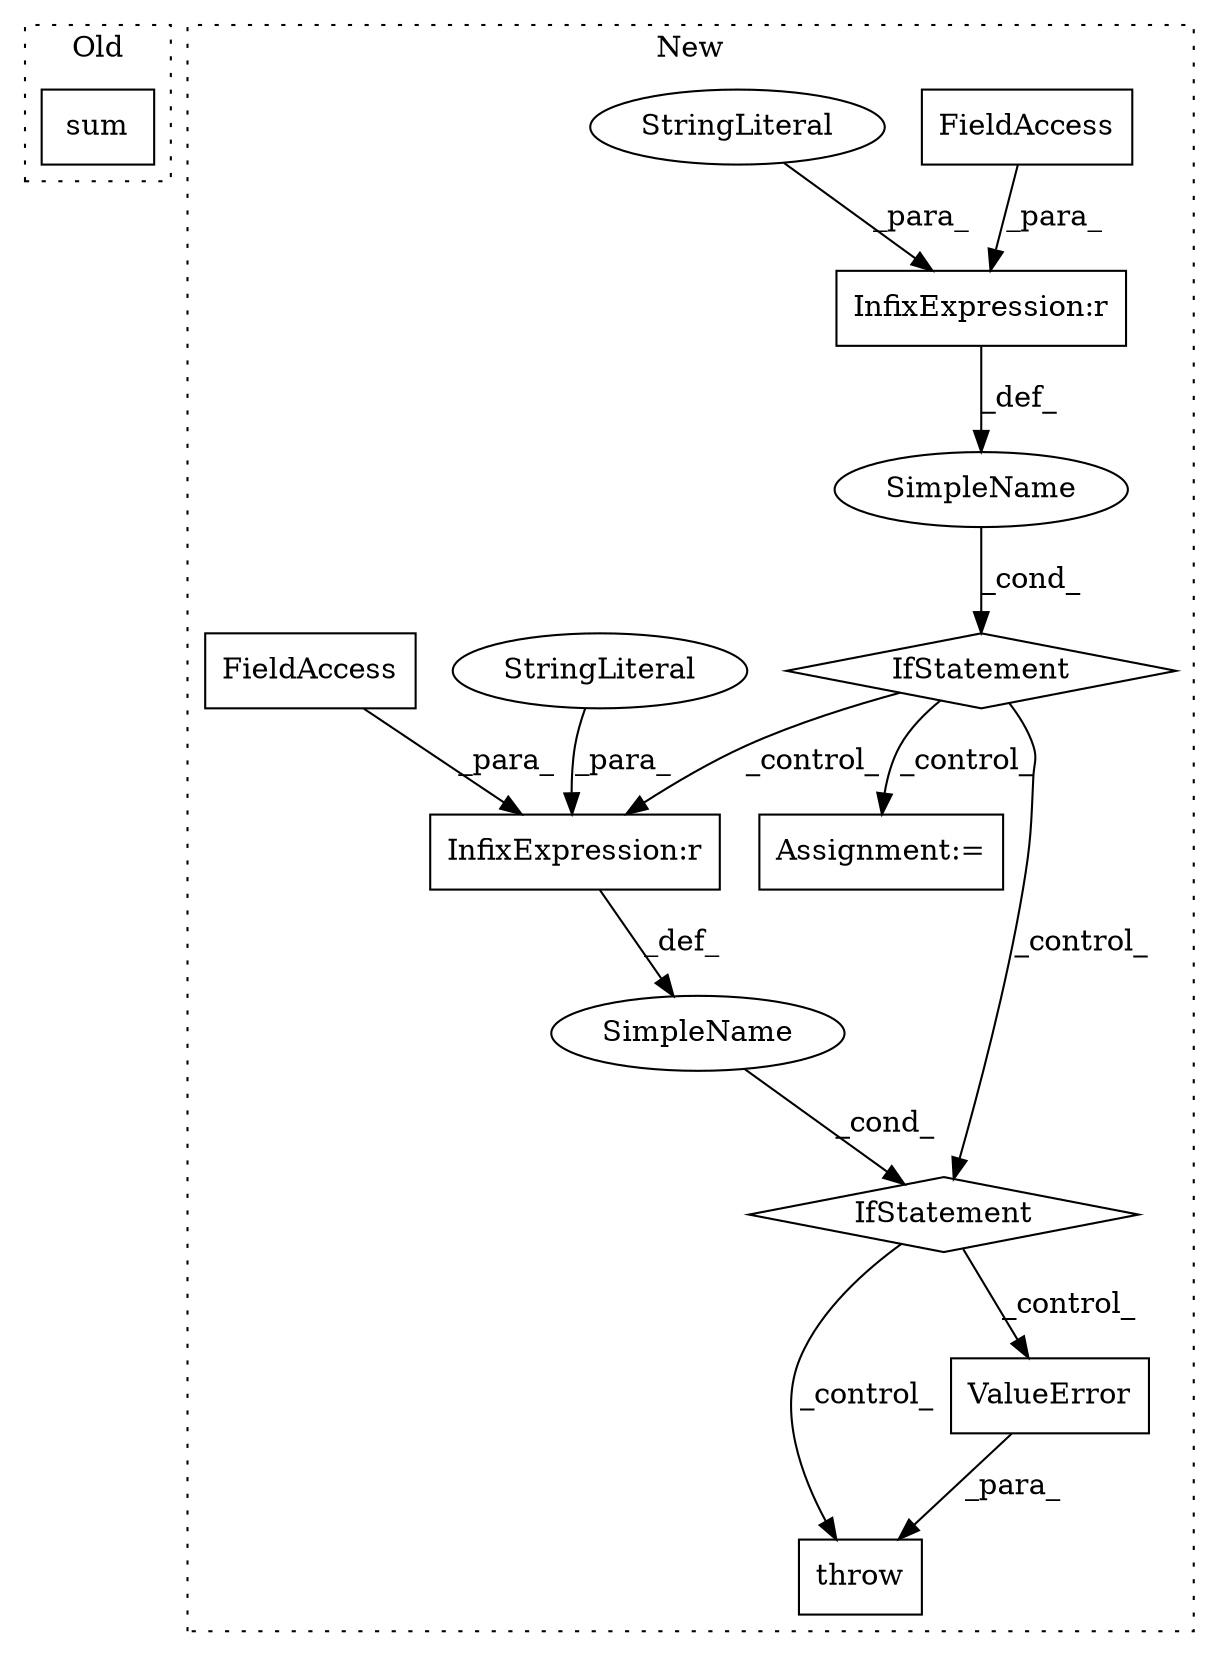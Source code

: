 digraph G {
subgraph cluster0 {
1 [label="sum" a="32" s="11817" l="5" shape="box"];
label = "Old";
style="dotted";
}
subgraph cluster1 {
2 [label="throw" a="53" s="11984" l="6" shape="box"];
3 [label="IfStatement" a="25" s="11809,11842" l="4,2" shape="diamond"];
4 [label="SimpleName" a="42" s="" l="" shape="ellipse"];
5 [label="ValueError" a="32" s="11990,12050" l="11,1" shape="box"];
6 [label="InfixExpression:r" a="27" s="11826" l="4" shape="box"];
7 [label="FieldAccess" a="22" s="11813" l="13" shape="box"];
8 [label="IfStatement" a="25" s="11882,11918" l="4,2" shape="diamond"];
9 [label="SimpleName" a="42" s="" l="" shape="ellipse"];
10 [label="StringLiteral" a="45" s="11830" l="12" shape="ellipse"];
11 [label="InfixExpression:r" a="27" s="11899" l="4" shape="box"];
12 [label="StringLiteral" a="45" s="11903" l="15" shape="ellipse"];
13 [label="FieldAccess" a="22" s="11886" l="13" shape="box"];
14 [label="Assignment:=" a="7" s="11858" l="1" shape="box"];
label = "New";
style="dotted";
}
3 -> 8 [label="_control_"];
3 -> 11 [label="_control_"];
3 -> 14 [label="_control_"];
4 -> 3 [label="_cond_"];
5 -> 2 [label="_para_"];
6 -> 4 [label="_def_"];
7 -> 6 [label="_para_"];
8 -> 5 [label="_control_"];
8 -> 2 [label="_control_"];
9 -> 8 [label="_cond_"];
10 -> 6 [label="_para_"];
11 -> 9 [label="_def_"];
12 -> 11 [label="_para_"];
13 -> 11 [label="_para_"];
}